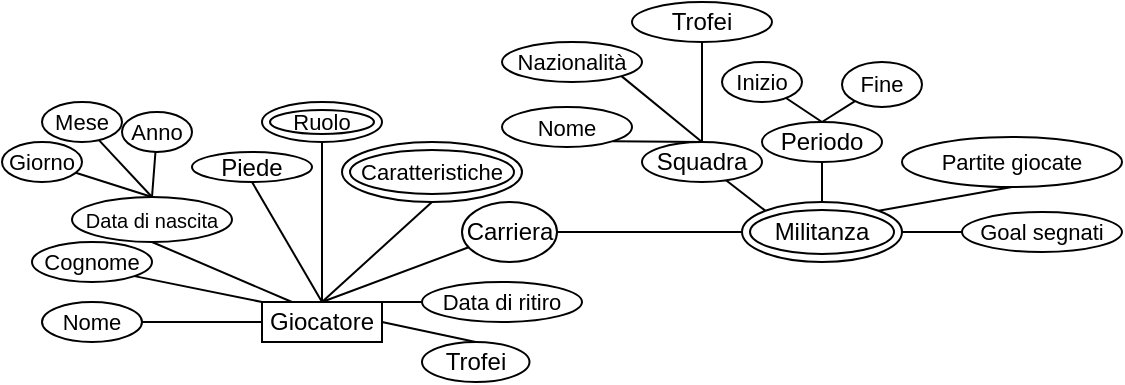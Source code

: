<mxfile version="22.1.2" type="device">
  <diagram name="Pagina-1" id="6jStNF-pMENzdW7jOkbE">
    <mxGraphModel dx="2368" dy="418" grid="1" gridSize="10" guides="1" tooltips="1" connect="1" arrows="1" fold="1" page="1" pageScale="1" pageWidth="827" pageHeight="1169" math="0" shadow="0">
      <root>
        <mxCell id="0" />
        <mxCell id="1" parent="0" />
        <mxCell id="Ioz2Z54Z-l2nRbUJ65sq-1" value="Giocatore" style="rounded=0;whiteSpace=wrap;html=1;" vertex="1" parent="1">
          <mxGeometry x="-1520" y="180" width="60" height="20" as="geometry" />
        </mxCell>
        <mxCell id="Ioz2Z54Z-l2nRbUJ65sq-2" value="&lt;font style=&quot;font-size: 11px;&quot;&gt;Nome&lt;/font&gt;" style="ellipse;whiteSpace=wrap;html=1;" vertex="1" parent="1">
          <mxGeometry x="-1630" y="180" width="50" height="20" as="geometry" />
        </mxCell>
        <mxCell id="Ioz2Z54Z-l2nRbUJ65sq-3" value="&lt;font style=&quot;font-size: 11px;&quot;&gt;Cognome&lt;/font&gt;" style="ellipse;whiteSpace=wrap;html=1;" vertex="1" parent="1">
          <mxGeometry x="-1635" y="150" width="60" height="20" as="geometry" />
        </mxCell>
        <mxCell id="Ioz2Z54Z-l2nRbUJ65sq-4" value="&lt;font style=&quot;font-size: 10px;&quot;&gt;Data di nascita&lt;/font&gt;" style="ellipse;whiteSpace=wrap;html=1;" vertex="1" parent="1">
          <mxGeometry x="-1615" y="127.5" width="80" height="22.5" as="geometry" />
        </mxCell>
        <mxCell id="Ioz2Z54Z-l2nRbUJ65sq-5" value="Piede" style="ellipse;whiteSpace=wrap;html=1;" vertex="1" parent="1">
          <mxGeometry x="-1555" y="105" width="60" height="15" as="geometry" />
        </mxCell>
        <mxCell id="Ioz2Z54Z-l2nRbUJ65sq-8" value="" style="endArrow=none;html=1;rounded=0;exitX=1;exitY=0.5;exitDx=0;exitDy=0;entryX=0;entryY=0.5;entryDx=0;entryDy=0;" edge="1" parent="1" source="Ioz2Z54Z-l2nRbUJ65sq-2" target="Ioz2Z54Z-l2nRbUJ65sq-1">
          <mxGeometry width="50" height="50" relative="1" as="geometry">
            <mxPoint x="-1570" y="237.5" as="sourcePoint" />
            <mxPoint x="-1520" y="187.5" as="targetPoint" />
          </mxGeometry>
        </mxCell>
        <mxCell id="Ioz2Z54Z-l2nRbUJ65sq-9" value="" style="endArrow=none;html=1;rounded=0;entryX=1;entryY=1;entryDx=0;entryDy=0;exitX=0;exitY=0;exitDx=0;exitDy=0;" edge="1" parent="1" source="Ioz2Z54Z-l2nRbUJ65sq-1" target="Ioz2Z54Z-l2nRbUJ65sq-3">
          <mxGeometry width="50" height="50" relative="1" as="geometry">
            <mxPoint x="-1510" y="180" as="sourcePoint" />
            <mxPoint x="-1460" y="130" as="targetPoint" />
          </mxGeometry>
        </mxCell>
        <mxCell id="Ioz2Z54Z-l2nRbUJ65sq-10" value="" style="endArrow=none;html=1;rounded=0;entryX=0.5;entryY=1;entryDx=0;entryDy=0;exitX=0.25;exitY=0;exitDx=0;exitDy=0;" edge="1" parent="1" source="Ioz2Z54Z-l2nRbUJ65sq-1" target="Ioz2Z54Z-l2nRbUJ65sq-4">
          <mxGeometry width="50" height="50" relative="1" as="geometry">
            <mxPoint x="-1490" y="180" as="sourcePoint" />
            <mxPoint x="-1440" y="130" as="targetPoint" />
          </mxGeometry>
        </mxCell>
        <mxCell id="Ioz2Z54Z-l2nRbUJ65sq-11" value="" style="endArrow=none;html=1;rounded=0;entryX=0.5;entryY=1;entryDx=0;entryDy=0;exitX=0.5;exitY=0;exitDx=0;exitDy=0;" edge="1" parent="1" source="Ioz2Z54Z-l2nRbUJ65sq-1" target="Ioz2Z54Z-l2nRbUJ65sq-5">
          <mxGeometry width="50" height="50" relative="1" as="geometry">
            <mxPoint x="-1460" y="180" as="sourcePoint" />
            <mxPoint x="-1420" y="130" as="targetPoint" />
          </mxGeometry>
        </mxCell>
        <mxCell id="Ioz2Z54Z-l2nRbUJ65sq-14" value="&lt;font style=&quot;font-size: 11px;&quot;&gt;Ruolo&lt;/font&gt;" style="ellipse;shape=doubleEllipse;whiteSpace=wrap;html=1;" vertex="1" parent="1">
          <mxGeometry x="-1520" y="80" width="60" height="20" as="geometry" />
        </mxCell>
        <mxCell id="Ioz2Z54Z-l2nRbUJ65sq-15" value="" style="endArrow=none;html=1;rounded=0;entryX=0.5;entryY=1;entryDx=0;entryDy=0;exitX=0.5;exitY=0;exitDx=0;exitDy=0;" edge="1" parent="1" source="Ioz2Z54Z-l2nRbUJ65sq-1" target="Ioz2Z54Z-l2nRbUJ65sq-14">
          <mxGeometry width="50" height="50" relative="1" as="geometry">
            <mxPoint x="-1470" y="180" as="sourcePoint" />
            <mxPoint x="-1430" y="140" as="targetPoint" />
          </mxGeometry>
        </mxCell>
        <mxCell id="Ioz2Z54Z-l2nRbUJ65sq-17" value="&lt;font style=&quot;font-size: 11px;&quot;&gt;Caratteristiche&lt;/font&gt;" style="ellipse;shape=doubleEllipse;whiteSpace=wrap;html=1;" vertex="1" parent="1">
          <mxGeometry x="-1480" y="100" width="90" height="30" as="geometry" />
        </mxCell>
        <mxCell id="Ioz2Z54Z-l2nRbUJ65sq-19" value="" style="endArrow=none;html=1;rounded=0;entryX=0.5;entryY=1;entryDx=0;entryDy=0;exitX=0.5;exitY=0;exitDx=0;exitDy=0;" edge="1" parent="1" source="Ioz2Z54Z-l2nRbUJ65sq-1" target="Ioz2Z54Z-l2nRbUJ65sq-17">
          <mxGeometry width="50" height="50" relative="1" as="geometry">
            <mxPoint x="-1460" y="192.5" as="sourcePoint" />
            <mxPoint x="-1410" y="142.5" as="targetPoint" />
          </mxGeometry>
        </mxCell>
        <mxCell id="Ioz2Z54Z-l2nRbUJ65sq-20" value="" style="endArrow=none;html=1;rounded=0;exitX=0.5;exitY=0;exitDx=0;exitDy=0;" edge="1" parent="1" source="Ioz2Z54Z-l2nRbUJ65sq-4" target="Ioz2Z54Z-l2nRbUJ65sq-21">
          <mxGeometry width="50" height="50" relative="1" as="geometry">
            <mxPoint x="-1540" y="120" as="sourcePoint" />
            <mxPoint x="-1570" y="100" as="targetPoint" />
          </mxGeometry>
        </mxCell>
        <mxCell id="Ioz2Z54Z-l2nRbUJ65sq-21" value="&lt;font style=&quot;font-size: 11px;&quot;&gt;Giorno&lt;/font&gt;" style="ellipse;whiteSpace=wrap;html=1;" vertex="1" parent="1">
          <mxGeometry x="-1650" y="100" width="40" height="20" as="geometry" />
        </mxCell>
        <mxCell id="Ioz2Z54Z-l2nRbUJ65sq-22" value="" style="endArrow=none;html=1;rounded=0;exitX=0.5;exitY=0;exitDx=0;exitDy=0;" edge="1" parent="1" source="Ioz2Z54Z-l2nRbUJ65sq-4" target="Ioz2Z54Z-l2nRbUJ65sq-23">
          <mxGeometry width="50" height="50" relative="1" as="geometry">
            <mxPoint x="-1550" y="120" as="sourcePoint" />
            <mxPoint x="-1580" y="90" as="targetPoint" />
          </mxGeometry>
        </mxCell>
        <mxCell id="Ioz2Z54Z-l2nRbUJ65sq-23" value="&lt;font style=&quot;font-size: 11px;&quot;&gt;Mese&lt;/font&gt;" style="ellipse;whiteSpace=wrap;html=1;" vertex="1" parent="1">
          <mxGeometry x="-1630" y="80" width="40" height="20" as="geometry" />
        </mxCell>
        <mxCell id="Ioz2Z54Z-l2nRbUJ65sq-24" value="" style="endArrow=none;html=1;rounded=0;exitX=0.5;exitY=0;exitDx=0;exitDy=0;" edge="1" parent="1" source="Ioz2Z54Z-l2nRbUJ65sq-4" target="Ioz2Z54Z-l2nRbUJ65sq-25">
          <mxGeometry width="50" height="50" relative="1" as="geometry">
            <mxPoint x="-1540" y="120" as="sourcePoint" />
            <mxPoint x="-1540" y="90" as="targetPoint" />
          </mxGeometry>
        </mxCell>
        <mxCell id="Ioz2Z54Z-l2nRbUJ65sq-25" value="&lt;font style=&quot;font-size: 11px;&quot;&gt;Anno&lt;/font&gt;" style="ellipse;whiteSpace=wrap;html=1;" vertex="1" parent="1">
          <mxGeometry x="-1590" y="85" width="35" height="20" as="geometry" />
        </mxCell>
        <mxCell id="Ioz2Z54Z-l2nRbUJ65sq-36" value="&lt;font style=&quot;font-size: 11px;&quot;&gt;Nome&lt;/font&gt;" style="ellipse;whiteSpace=wrap;html=1;" vertex="1" parent="1">
          <mxGeometry x="-1400" y="82.5" width="65" height="20" as="geometry" />
        </mxCell>
        <mxCell id="Ioz2Z54Z-l2nRbUJ65sq-38" value="&lt;font style=&quot;font-size: 11px;&quot;&gt;Nazionalità&lt;/font&gt;" style="ellipse;whiteSpace=wrap;html=1;" vertex="1" parent="1">
          <mxGeometry x="-1400" y="50" width="70" height="20" as="geometry" />
        </mxCell>
        <mxCell id="Ioz2Z54Z-l2nRbUJ65sq-49" value="Militanza" style="ellipse;shape=doubleEllipse;whiteSpace=wrap;html=1;" vertex="1" parent="1">
          <mxGeometry x="-1280" y="130" width="80" height="30" as="geometry" />
        </mxCell>
        <mxCell id="Ioz2Z54Z-l2nRbUJ65sq-50" value="" style="endArrow=none;html=1;rounded=0;entryX=0;entryY=0.5;entryDx=0;entryDy=0;exitX=1;exitY=0.5;exitDx=0;exitDy=0;" edge="1" parent="1" source="Ioz2Z54Z-l2nRbUJ65sq-64" target="Ioz2Z54Z-l2nRbUJ65sq-49">
          <mxGeometry width="50" height="50" relative="1" as="geometry">
            <mxPoint x="-1240" y="180" as="sourcePoint" />
            <mxPoint x="-1360" y="190" as="targetPoint" />
            <Array as="points" />
          </mxGeometry>
        </mxCell>
        <mxCell id="Ioz2Z54Z-l2nRbUJ65sq-51" value="" style="endArrow=none;html=1;rounded=0;exitX=0;exitY=0;exitDx=0;exitDy=0;" edge="1" parent="1" source="Ioz2Z54Z-l2nRbUJ65sq-49" target="Ioz2Z54Z-l2nRbUJ65sq-52">
          <mxGeometry width="50" height="50" relative="1" as="geometry">
            <mxPoint x="-1250" y="130" as="sourcePoint" />
            <mxPoint x="-1280" y="110" as="targetPoint" />
          </mxGeometry>
        </mxCell>
        <mxCell id="Ioz2Z54Z-l2nRbUJ65sq-52" value="Squadra" style="ellipse;whiteSpace=wrap;html=1;" vertex="1" parent="1">
          <mxGeometry x="-1330" y="100" width="60" height="20" as="geometry" />
        </mxCell>
        <mxCell id="Ioz2Z54Z-l2nRbUJ65sq-53" value="" style="endArrow=none;html=1;rounded=0;exitX=0.5;exitY=0;exitDx=0;exitDy=0;" edge="1" parent="1" source="Ioz2Z54Z-l2nRbUJ65sq-49" target="Ioz2Z54Z-l2nRbUJ65sq-54">
          <mxGeometry width="50" height="50" relative="1" as="geometry">
            <mxPoint x="-1250" y="127.5" as="sourcePoint" />
            <mxPoint x="-1240" y="110" as="targetPoint" />
          </mxGeometry>
        </mxCell>
        <mxCell id="Ioz2Z54Z-l2nRbUJ65sq-54" value="Periodo" style="ellipse;whiteSpace=wrap;html=1;" vertex="1" parent="1">
          <mxGeometry x="-1270" y="90" width="60" height="20" as="geometry" />
        </mxCell>
        <mxCell id="Ioz2Z54Z-l2nRbUJ65sq-55" value="" style="endArrow=none;html=1;rounded=0;exitX=0.5;exitY=0;exitDx=0;exitDy=0;" edge="1" parent="1" source="Ioz2Z54Z-l2nRbUJ65sq-54" target="Ioz2Z54Z-l2nRbUJ65sq-56">
          <mxGeometry width="50" height="50" relative="1" as="geometry">
            <mxPoint x="-1250" y="90" as="sourcePoint" />
            <mxPoint x="-1260" y="70" as="targetPoint" />
          </mxGeometry>
        </mxCell>
        <mxCell id="Ioz2Z54Z-l2nRbUJ65sq-56" value="&lt;font style=&quot;font-size: 11px;&quot;&gt;Inizio&lt;/font&gt;" style="ellipse;whiteSpace=wrap;html=1;" vertex="1" parent="1">
          <mxGeometry x="-1290" y="60" width="40" height="20" as="geometry" />
        </mxCell>
        <mxCell id="Ioz2Z54Z-l2nRbUJ65sq-57" value="" style="endArrow=none;html=1;rounded=0;" edge="1" parent="1" target="Ioz2Z54Z-l2nRbUJ65sq-58">
          <mxGeometry width="50" height="50" relative="1" as="geometry">
            <mxPoint x="-1240" y="90" as="sourcePoint" />
            <mxPoint x="-1230" y="80" as="targetPoint" />
          </mxGeometry>
        </mxCell>
        <mxCell id="Ioz2Z54Z-l2nRbUJ65sq-58" value="&lt;font style=&quot;font-size: 11px;&quot;&gt;Fine&lt;/font&gt;" style="ellipse;whiteSpace=wrap;html=1;" vertex="1" parent="1">
          <mxGeometry x="-1230" y="60" width="40" height="22.5" as="geometry" />
        </mxCell>
        <mxCell id="Ioz2Z54Z-l2nRbUJ65sq-59" value="&lt;font style=&quot;font-size: 11px;&quot;&gt;Partite giocate&lt;/font&gt;" style="ellipse;whiteSpace=wrap;html=1;" vertex="1" parent="1">
          <mxGeometry x="-1200" y="97.5" width="110" height="25" as="geometry" />
        </mxCell>
        <mxCell id="Ioz2Z54Z-l2nRbUJ65sq-60" value="" style="endArrow=none;html=1;rounded=0;exitX=0.5;exitY=1;exitDx=0;exitDy=0;entryX=1;entryY=0;entryDx=0;entryDy=0;" edge="1" parent="1" source="Ioz2Z54Z-l2nRbUJ65sq-59" target="Ioz2Z54Z-l2nRbUJ65sq-49">
          <mxGeometry width="50" height="50" relative="1" as="geometry">
            <mxPoint x="-1320" y="190" as="sourcePoint" />
            <mxPoint x="-1270" y="140" as="targetPoint" />
          </mxGeometry>
        </mxCell>
        <mxCell id="Ioz2Z54Z-l2nRbUJ65sq-61" value="&lt;font style=&quot;font-size: 11px;&quot;&gt;Goal segnati&lt;/font&gt;" style="ellipse;whiteSpace=wrap;html=1;" vertex="1" parent="1">
          <mxGeometry x="-1170" y="135" width="80" height="20" as="geometry" />
        </mxCell>
        <mxCell id="Ioz2Z54Z-l2nRbUJ65sq-62" value="" style="endArrow=none;html=1;rounded=0;entryX=0;entryY=0.5;entryDx=0;entryDy=0;exitX=1;exitY=0.5;exitDx=0;exitDy=0;" edge="1" parent="1" source="Ioz2Z54Z-l2nRbUJ65sq-49" target="Ioz2Z54Z-l2nRbUJ65sq-61">
          <mxGeometry width="50" height="50" relative="1" as="geometry">
            <mxPoint x="-1200" y="150" as="sourcePoint" />
            <mxPoint x="-1150" y="100" as="targetPoint" />
          </mxGeometry>
        </mxCell>
        <mxCell id="Ioz2Z54Z-l2nRbUJ65sq-63" value="" style="endArrow=none;html=1;rounded=0;exitX=0.5;exitY=0;exitDx=0;exitDy=0;" edge="1" parent="1" source="Ioz2Z54Z-l2nRbUJ65sq-1" target="Ioz2Z54Z-l2nRbUJ65sq-64">
          <mxGeometry width="50" height="50" relative="1" as="geometry">
            <mxPoint x="-1460" y="190" as="sourcePoint" />
            <mxPoint x="-1430" y="190" as="targetPoint" />
          </mxGeometry>
        </mxCell>
        <mxCell id="Ioz2Z54Z-l2nRbUJ65sq-64" value="Carriera" style="ellipse;whiteSpace=wrap;html=1;" vertex="1" parent="1">
          <mxGeometry x="-1420" y="130" width="47.5" height="30" as="geometry" />
        </mxCell>
        <mxCell id="Ioz2Z54Z-l2nRbUJ65sq-65" value="&lt;font style=&quot;font-size: 11px;&quot;&gt;Data di ritiro&lt;/font&gt;" style="ellipse;whiteSpace=wrap;html=1;" vertex="1" parent="1">
          <mxGeometry x="-1440" y="170" width="80" height="20" as="geometry" />
        </mxCell>
        <mxCell id="Ioz2Z54Z-l2nRbUJ65sq-66" value="" style="endArrow=none;html=1;rounded=0;exitX=1;exitY=0;exitDx=0;exitDy=0;entryX=0;entryY=0.5;entryDx=0;entryDy=0;" edge="1" parent="1" source="Ioz2Z54Z-l2nRbUJ65sq-1" target="Ioz2Z54Z-l2nRbUJ65sq-65">
          <mxGeometry width="50" height="50" relative="1" as="geometry">
            <mxPoint x="-1430" y="180" as="sourcePoint" />
            <mxPoint x="-1380" y="130" as="targetPoint" />
          </mxGeometry>
        </mxCell>
        <mxCell id="Ioz2Z54Z-l2nRbUJ65sq-68" value="Trofei" style="ellipse;whiteSpace=wrap;html=1;" vertex="1" parent="1">
          <mxGeometry x="-1335" y="30" width="70" height="20" as="geometry" />
        </mxCell>
        <mxCell id="Ioz2Z54Z-l2nRbUJ65sq-70" value="Trofei" style="ellipse;whiteSpace=wrap;html=1;" vertex="1" parent="1">
          <mxGeometry x="-1440" y="200" width="53.75" height="20" as="geometry" />
        </mxCell>
        <mxCell id="Ioz2Z54Z-l2nRbUJ65sq-71" value="" style="endArrow=none;html=1;rounded=0;entryX=1;entryY=0.5;entryDx=0;entryDy=0;exitX=0.5;exitY=0;exitDx=0;exitDy=0;" edge="1" parent="1" source="Ioz2Z54Z-l2nRbUJ65sq-70" target="Ioz2Z54Z-l2nRbUJ65sq-1">
          <mxGeometry width="50" height="50" relative="1" as="geometry">
            <mxPoint x="-1505" y="260" as="sourcePoint" />
            <mxPoint x="-1455" y="210" as="targetPoint" />
          </mxGeometry>
        </mxCell>
        <mxCell id="Ioz2Z54Z-l2nRbUJ65sq-72" value="" style="endArrow=none;html=1;rounded=0;entryX=0.5;entryY=1;entryDx=0;entryDy=0;exitX=0.5;exitY=0;exitDx=0;exitDy=0;" edge="1" parent="1" source="Ioz2Z54Z-l2nRbUJ65sq-52" target="Ioz2Z54Z-l2nRbUJ65sq-68">
          <mxGeometry width="50" height="50" relative="1" as="geometry">
            <mxPoint x="-1350" y="115" as="sourcePoint" />
            <mxPoint x="-1300" y="65" as="targetPoint" />
          </mxGeometry>
        </mxCell>
        <mxCell id="Ioz2Z54Z-l2nRbUJ65sq-73" value="" style="endArrow=none;html=1;rounded=0;entryX=1;entryY=1;entryDx=0;entryDy=0;exitX=0.5;exitY=0;exitDx=0;exitDy=0;" edge="1" parent="1" source="Ioz2Z54Z-l2nRbUJ65sq-52" target="Ioz2Z54Z-l2nRbUJ65sq-38">
          <mxGeometry width="50" height="50" relative="1" as="geometry">
            <mxPoint x="-1380" y="172.5" as="sourcePoint" />
            <mxPoint x="-1330" y="122.5" as="targetPoint" />
          </mxGeometry>
        </mxCell>
        <mxCell id="Ioz2Z54Z-l2nRbUJ65sq-74" value="" style="endArrow=none;html=1;rounded=0;entryX=1;entryY=1;entryDx=0;entryDy=0;exitX=0.5;exitY=0;exitDx=0;exitDy=0;" edge="1" parent="1" source="Ioz2Z54Z-l2nRbUJ65sq-52" target="Ioz2Z54Z-l2nRbUJ65sq-36">
          <mxGeometry width="50" height="50" relative="1" as="geometry">
            <mxPoint x="-1380" y="180" as="sourcePoint" />
            <mxPoint x="-1330" y="130" as="targetPoint" />
          </mxGeometry>
        </mxCell>
      </root>
    </mxGraphModel>
  </diagram>
</mxfile>
